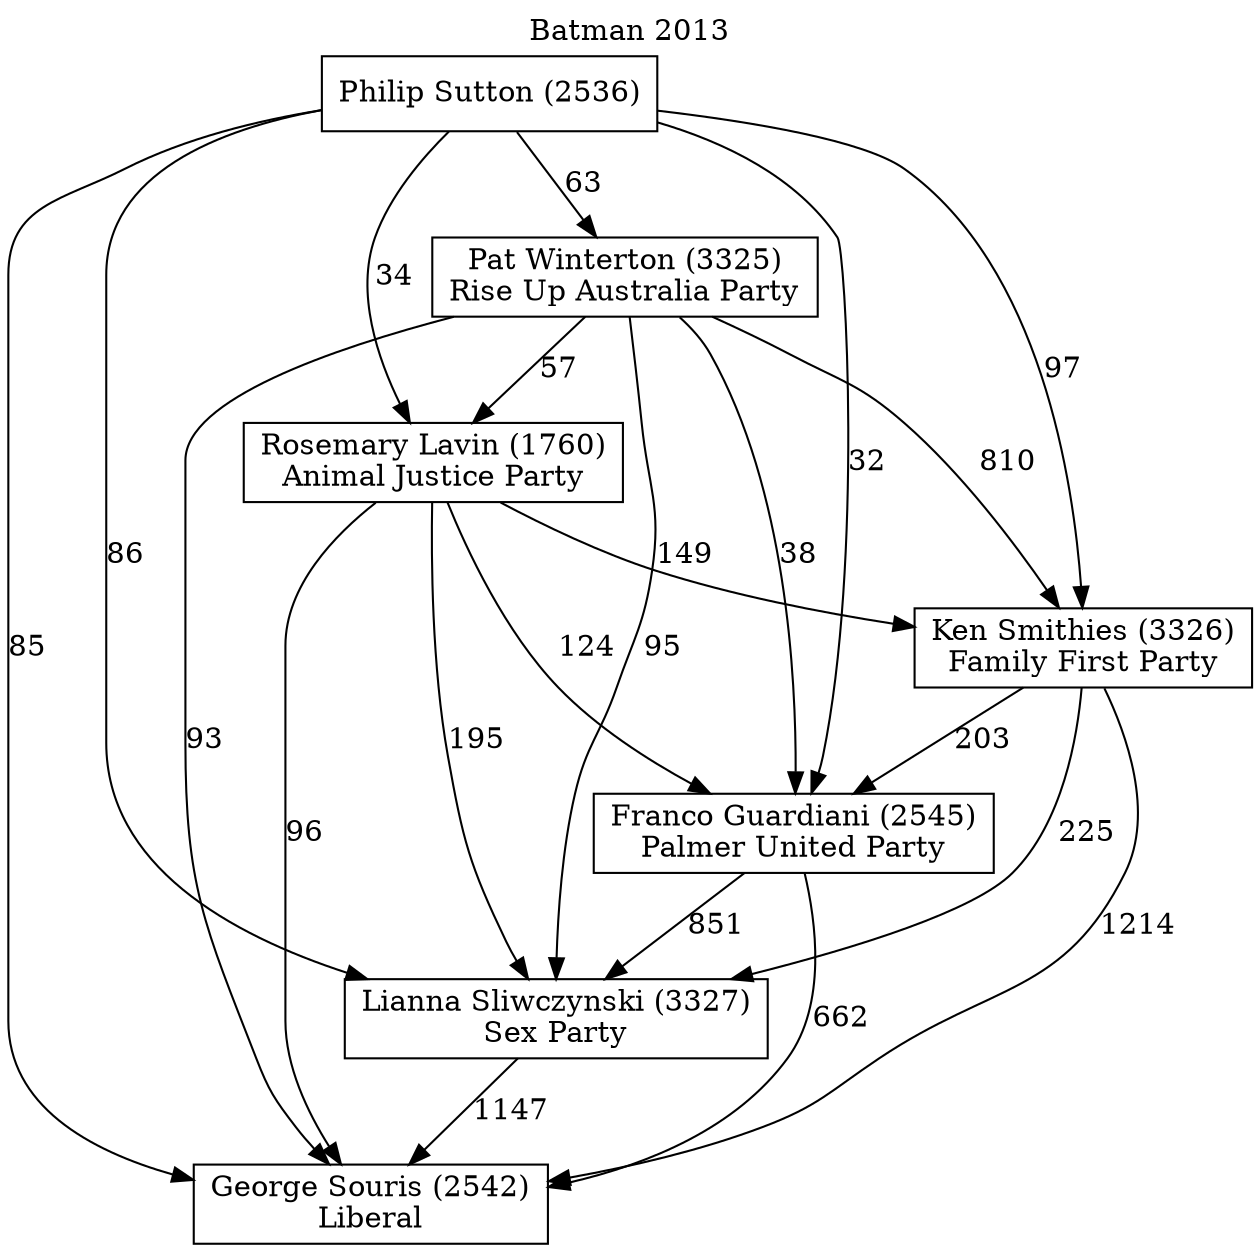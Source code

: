 // House preference flow
digraph "George Souris (2542)_Batman_2013" {
	graph [label="Batman 2013" labelloc=t mclimit=10]
	node [shape=box]
	"George Souris (2542)" [label="George Souris (2542)
Liberal"]
	"Lianna Sliwczynski (3327)" [label="Lianna Sliwczynski (3327)
Sex Party"]
	"Franco Guardiani (2545)" [label="Franco Guardiani (2545)
Palmer United Party"]
	"Ken Smithies (3326)" [label="Ken Smithies (3326)
Family First Party"]
	"Rosemary Lavin (1760)" [label="Rosemary Lavin (1760)
Animal Justice Party"]
	"Pat Winterton (3325)" [label="Pat Winterton (3325)
Rise Up Australia Party"]
	"Philip Sutton (2536)" [label="Philip Sutton (2536)
"]
	"Lianna Sliwczynski (3327)" -> "George Souris (2542)" [label=1147]
	"Franco Guardiani (2545)" -> "Lianna Sliwczynski (3327)" [label=851]
	"Ken Smithies (3326)" -> "Franco Guardiani (2545)" [label=203]
	"Rosemary Lavin (1760)" -> "Ken Smithies (3326)" [label=149]
	"Pat Winterton (3325)" -> "Rosemary Lavin (1760)" [label=57]
	"Philip Sutton (2536)" -> "Pat Winterton (3325)" [label=63]
	"Franco Guardiani (2545)" -> "George Souris (2542)" [label=662]
	"Ken Smithies (3326)" -> "George Souris (2542)" [label=1214]
	"Rosemary Lavin (1760)" -> "George Souris (2542)" [label=96]
	"Pat Winterton (3325)" -> "George Souris (2542)" [label=93]
	"Philip Sutton (2536)" -> "George Souris (2542)" [label=85]
	"Philip Sutton (2536)" -> "Rosemary Lavin (1760)" [label=34]
	"Pat Winterton (3325)" -> "Ken Smithies (3326)" [label=810]
	"Philip Sutton (2536)" -> "Ken Smithies (3326)" [label=97]
	"Rosemary Lavin (1760)" -> "Franco Guardiani (2545)" [label=124]
	"Pat Winterton (3325)" -> "Franco Guardiani (2545)" [label=38]
	"Philip Sutton (2536)" -> "Franco Guardiani (2545)" [label=32]
	"Ken Smithies (3326)" -> "Lianna Sliwczynski (3327)" [label=225]
	"Rosemary Lavin (1760)" -> "Lianna Sliwczynski (3327)" [label=195]
	"Pat Winterton (3325)" -> "Lianna Sliwczynski (3327)" [label=95]
	"Philip Sutton (2536)" -> "Lianna Sliwczynski (3327)" [label=86]
}
